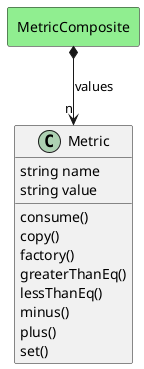 @startuml

class "Metric" as Model {
 string name
 string value

 consume()
 copy()
 factory()
 greaterThanEq()
 lessThanEq()
 minus()
 plus()
 set()
 
}



    rectangle "MetricComposite" as MetricComposite #lightgreen {
    }
    
        MetricComposite   *--> "n" Model : "values"
    

@enduml
